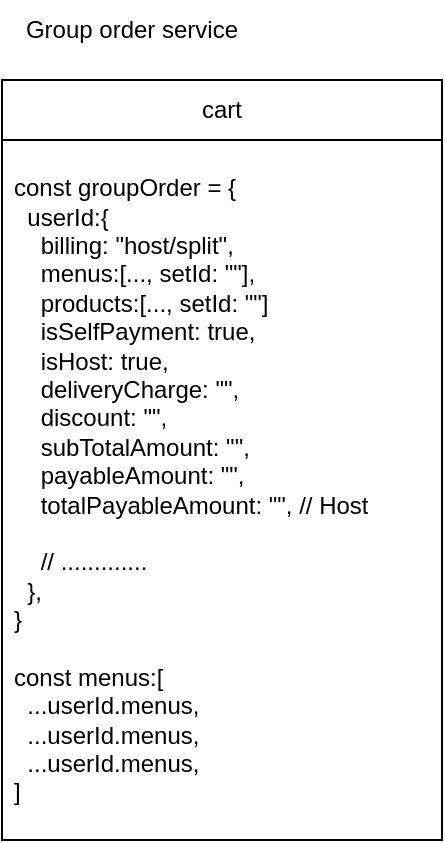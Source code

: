 <mxfile version="28.0.4">
  <diagram name="Page-1" id="B3YUEx_qBwSS2GtIpIUW">
    <mxGraphModel dx="1426" dy="791" grid="1" gridSize="10" guides="1" tooltips="1" connect="1" arrows="1" fold="1" page="1" pageScale="1" pageWidth="850" pageHeight="1100" math="0" shadow="0">
      <root>
        <mxCell id="0" />
        <mxCell id="1" parent="0" />
        <mxCell id="Vhb1uaG8wag5uBAkECUa-2" value="Group order service" style="text;html=1;align=center;verticalAlign=middle;whiteSpace=wrap;rounded=0;" parent="1" vertex="1">
          <mxGeometry x="80" y="120" width="130" height="30" as="geometry" />
        </mxCell>
        <mxCell id="UlIFoqT-Ia3_HT0VtBUo-6" value="cart" style="swimlane;fontStyle=0;childLayout=stackLayout;horizontal=1;startSize=30;horizontalStack=0;resizeParent=1;resizeParentMax=0;resizeLast=0;collapsible=1;marginBottom=0;whiteSpace=wrap;html=1;" vertex="1" parent="1">
          <mxGeometry x="80" y="160" width="220" height="380" as="geometry" />
        </mxCell>
        <mxCell id="UlIFoqT-Ia3_HT0VtBUo-7" value="&lt;div&gt;const groupOrder = {&lt;/div&gt;&lt;div&gt;&amp;nbsp; userId:{&lt;/div&gt;&lt;div&gt;&amp;nbsp; &amp;nbsp; billing: &quot;host/split&quot;,&lt;/div&gt;&lt;div&gt;&amp;nbsp; &amp;nbsp; menus:[..., setId: &quot;&quot;],&lt;/div&gt;&lt;div&gt;&amp;nbsp; &amp;nbsp; products:[..., setId: &quot;&quot;]&lt;/div&gt;&lt;div&gt;&amp;nbsp; &amp;nbsp; isSelfPayment: true,&lt;/div&gt;&lt;div&gt;&amp;nbsp; &amp;nbsp; isHost: true,&lt;/div&gt;&lt;div&gt;&amp;nbsp; &amp;nbsp; deliveryCharge: &quot;&quot;,&lt;/div&gt;&lt;div&gt;&amp;nbsp; &amp;nbsp; discount: &quot;&quot;,&lt;/div&gt;&lt;div&gt;&amp;nbsp; &amp;nbsp; subTotalAmount: &quot;&quot;,&lt;/div&gt;&lt;div&gt;&amp;nbsp; &amp;nbsp; payableAmount: &quot;&quot;,&lt;/div&gt;&lt;div&gt;&amp;nbsp; &amp;nbsp; totalPayableAmount: &quot;&quot;, // Host&lt;/div&gt;&lt;div&gt;&amp;nbsp; &amp;nbsp;&amp;nbsp;&lt;/div&gt;&lt;div&gt;&amp;nbsp; &amp;nbsp; // .............&lt;/div&gt;&lt;div&gt;&amp;nbsp; },&lt;/div&gt;&lt;div&gt;}&lt;/div&gt;&lt;div&gt;&lt;br&gt;&lt;/div&gt;&lt;div&gt;const menus:[&lt;/div&gt;&lt;div&gt;&amp;nbsp; ...userId.menus,&lt;/div&gt;&lt;div&gt;&amp;nbsp; ...userId.menus,&lt;/div&gt;&lt;div&gt;&amp;nbsp; ...userId.menus,&lt;/div&gt;&lt;div&gt;]&lt;/div&gt;" style="text;strokeColor=none;fillColor=none;align=left;verticalAlign=middle;spacingLeft=4;spacingRight=4;overflow=hidden;points=[[0,0.5],[1,0.5]];portConstraint=eastwest;rotatable=0;whiteSpace=wrap;html=1;" vertex="1" parent="UlIFoqT-Ia3_HT0VtBUo-6">
          <mxGeometry y="30" width="220" height="350" as="geometry" />
        </mxCell>
      </root>
    </mxGraphModel>
  </diagram>
</mxfile>
